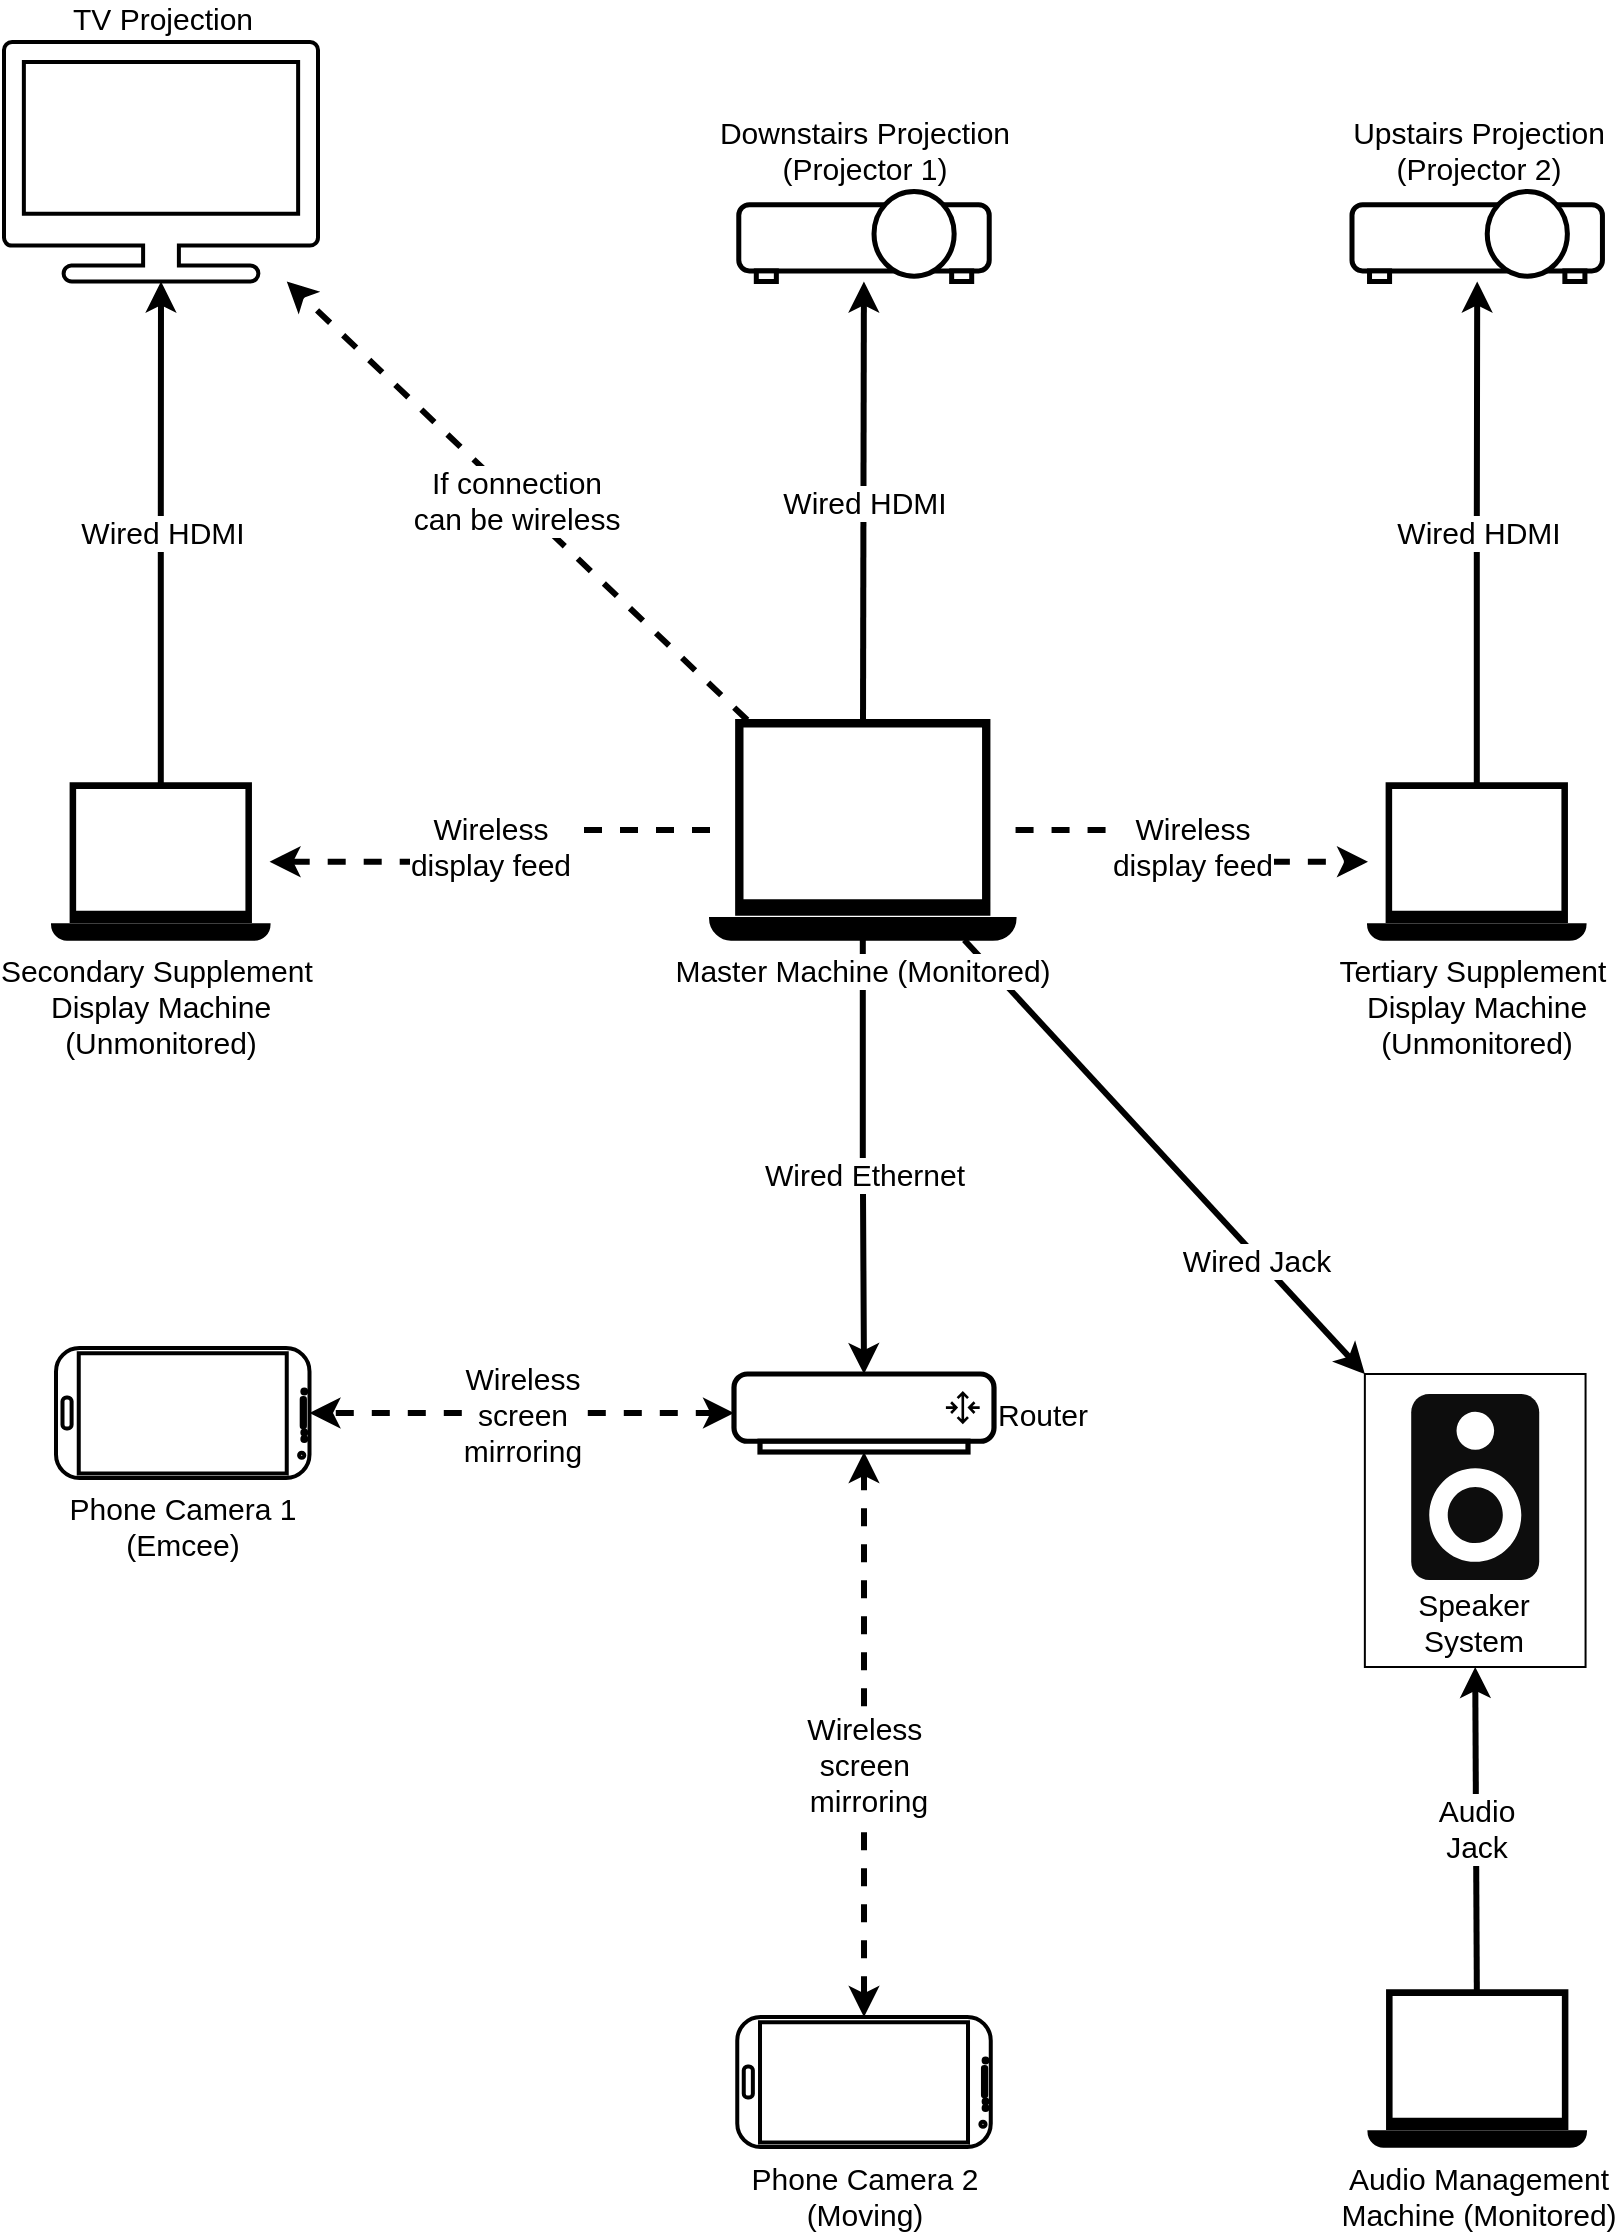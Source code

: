 <mxfile version="24.6.5" type="github" pages="5">
  <diagram id="C5RBs43oDa-KdzZeNtuy" name="Sambungan Audiovisual">
    <mxGraphModel dx="1050" dy="654" grid="0" gridSize="10" guides="1" tooltips="1" connect="1" arrows="1" fold="1" page="1" pageScale="1" pageWidth="827" pageHeight="1169" math="0" shadow="0">
      <root>
        <mxCell id="WIyWlLk6GJQsqaUBKTNV-0" />
        <mxCell id="WIyWlLk6GJQsqaUBKTNV-1" parent="WIyWlLk6GJQsqaUBKTNV-0" />
        <mxCell id="klkN4WSvRXcQ4CA0E7z0-4" value="&lt;font style=&quot;font-size: 15px;&quot;&gt;Wired HDMI&lt;br&gt;&lt;/font&gt;" style="rounded=0;orthogonalLoop=1;jettySize=auto;html=1;strokeWidth=3;" parent="WIyWlLk6GJQsqaUBKTNV-1" source="klkN4WSvRXcQ4CA0E7z0-0" target="klkN4WSvRXcQ4CA0E7z0-5" edge="1">
          <mxGeometry relative="1" as="geometry">
            <mxPoint x="441.39" y="190.75" as="targetPoint" />
          </mxGeometry>
        </mxCell>
        <mxCell id="klkN4WSvRXcQ4CA0E7z0-9" value="&lt;div&gt;&lt;font style=&quot;font-size: 15px;&quot;&gt;If connection&lt;/font&gt;&lt;/div&gt;&lt;div&gt;&lt;font style=&quot;font-size: 15px;&quot;&gt;can be wireless&lt;/font&gt;&lt;/div&gt;" style="rounded=0;orthogonalLoop=1;jettySize=auto;html=1;strokeWidth=3;dashed=1;" parent="WIyWlLk6GJQsqaUBKTNV-1" source="klkN4WSvRXcQ4CA0E7z0-0" target="klkN4WSvRXcQ4CA0E7z0-7" edge="1">
          <mxGeometry relative="1" as="geometry">
            <mxPoint x="212" y="157.75" as="targetPoint" />
          </mxGeometry>
        </mxCell>
        <mxCell id="klkN4WSvRXcQ4CA0E7z0-11" value="&lt;div style=&quot;font-size: 15px;&quot;&gt;&lt;font style=&quot;font-size: 15px;&quot;&gt;Wireless&lt;/font&gt;&lt;/div&gt;&lt;div style=&quot;font-size: 15px;&quot;&gt;&lt;font style=&quot;font-size: 15px;&quot;&gt;display feed&lt;/font&gt;&lt;/div&gt;" style="rounded=0;orthogonalLoop=1;jettySize=auto;html=1;strokeWidth=3;dashed=1;edgeStyle=orthogonalEdgeStyle;" parent="WIyWlLk6GJQsqaUBKTNV-1" source="klkN4WSvRXcQ4CA0E7z0-0" target="klkN4WSvRXcQ4CA0E7z0-10" edge="1">
          <mxGeometry relative="1" as="geometry" />
        </mxCell>
        <mxCell id="klkN4WSvRXcQ4CA0E7z0-14" value="&lt;div style=&quot;font-size: 15px;&quot;&gt;&lt;font style=&quot;font-size: 15px;&quot;&gt;Wireless&lt;/font&gt;&lt;/div&gt;&lt;div style=&quot;font-size: 15px;&quot;&gt;&lt;font style=&quot;font-size: 15px;&quot;&gt;display feed&lt;br&gt;&lt;/font&gt;&lt;/div&gt;" style="rounded=0;orthogonalLoop=1;jettySize=auto;html=1;edgeStyle=orthogonalEdgeStyle;strokeWidth=3;dashed=1;" parent="WIyWlLk6GJQsqaUBKTNV-1" source="klkN4WSvRXcQ4CA0E7z0-0" target="klkN4WSvRXcQ4CA0E7z0-13" edge="1">
          <mxGeometry relative="1" as="geometry" />
        </mxCell>
        <mxCell id="klkN4WSvRXcQ4CA0E7z0-19" value="&lt;font style=&quot;font-size: 15px;&quot;&gt;Wired Ethernet&lt;br&gt;&lt;/font&gt;" style="edgeStyle=orthogonalEdgeStyle;rounded=0;orthogonalLoop=1;jettySize=auto;html=1;strokeWidth=3;" parent="WIyWlLk6GJQsqaUBKTNV-1" source="klkN4WSvRXcQ4CA0E7z0-0" target="klkN4WSvRXcQ4CA0E7z0-18" edge="1">
          <mxGeometry x="0.082" relative="1" as="geometry">
            <mxPoint as="offset" />
          </mxGeometry>
        </mxCell>
        <mxCell id="klkN4WSvRXcQ4CA0E7z0-23" value="&lt;font style=&quot;font-size: 15px;&quot;&gt;Wired Jack&lt;br&gt;&lt;/font&gt;" style="rounded=0;orthogonalLoop=1;jettySize=auto;html=1;strokeWidth=3;elbow=vertical;entryX=0;entryY=0;entryDx=0;entryDy=0;" parent="WIyWlLk6GJQsqaUBKTNV-1" source="klkN4WSvRXcQ4CA0E7z0-0" target="klkN4WSvRXcQ4CA0E7z0-20" edge="1">
          <mxGeometry x="0.468" y="-1" relative="1" as="geometry">
            <mxPoint as="offset" />
          </mxGeometry>
        </mxCell>
        <mxCell id="klkN4WSvRXcQ4CA0E7z0-0" value="&lt;div&gt;&lt;font style=&quot;font-size: 15px;&quot;&gt;Master Machine (Monitored)&lt;br&gt;&lt;/font&gt;&lt;/div&gt;" style="sketch=0;pointerEvents=1;shadow=0;dashed=0;html=1;aspect=fixed;labelPosition=center;verticalLabelPosition=bottom;verticalAlign=top;align=center;outlineConnect=0;shape=mxgraph.vvd.laptop;fillStyle=solid;fillColor=#000000;labelBackgroundColor=default;" parent="WIyWlLk6GJQsqaUBKTNV-1" vertex="1">
          <mxGeometry x="365" y="378" width="152.78" height="110" as="geometry" />
        </mxCell>
        <mxCell id="klkN4WSvRXcQ4CA0E7z0-5" value="&lt;div&gt;Downstairs Projection&lt;/div&gt;&lt;div&gt;(Projector 1)&lt;/div&gt;" style="verticalAlign=bottom;verticalLabelPosition=top;labelPosition=center;align=center;html=1;outlineConnect=0;gradientDirection=north;strokeWidth=2;shape=mxgraph.networks.video_projector;fontSize=15;" parent="WIyWlLk6GJQsqaUBKTNV-1" vertex="1">
          <mxGeometry x="379.39" y="113.75" width="125.22" height="45" as="geometry" />
        </mxCell>
        <mxCell id="klkN4WSvRXcQ4CA0E7z0-7" value="&lt;font style=&quot;font-size: 15px;&quot;&gt;TV Projection&lt;br&gt;&lt;/font&gt;" style="sketch=0;pointerEvents=1;shadow=0;dashed=0;html=1;labelPosition=center;verticalLabelPosition=top;verticalAlign=bottom;outlineConnect=0;align=center;shape=mxgraph.office.devices.tv;strokeWidth=2;" parent="WIyWlLk6GJQsqaUBKTNV-1" vertex="1">
          <mxGeometry x="12" y="39" width="157" height="119.75" as="geometry" />
        </mxCell>
        <mxCell id="klkN4WSvRXcQ4CA0E7z0-12" value="&lt;font style=&quot;font-size: 15px;&quot;&gt;Wired HDMI&lt;br&gt;&lt;/font&gt;" style="edgeStyle=orthogonalEdgeStyle;rounded=0;orthogonalLoop=1;jettySize=auto;html=1;strokeWidth=3;" parent="WIyWlLk6GJQsqaUBKTNV-1" source="klkN4WSvRXcQ4CA0E7z0-10" target="klkN4WSvRXcQ4CA0E7z0-7" edge="1">
          <mxGeometry relative="1" as="geometry">
            <mxPoint x="90.39" y="186.95" as="targetPoint" />
          </mxGeometry>
        </mxCell>
        <mxCell id="klkN4WSvRXcQ4CA0E7z0-10" value="&lt;div style=&quot;font-size: 15px;&quot;&gt;&lt;font style=&quot;font-size: 15px;&quot;&gt;Secondary Supplement&amp;nbsp;&lt;/font&gt;&lt;/div&gt;&lt;div style=&quot;font-size: 15px;&quot;&gt;&lt;font style=&quot;font-size: 15px;&quot;&gt;Display Machine&lt;br&gt;(Unmonitored)&lt;br&gt;&lt;/font&gt;&lt;/div&gt;" style="sketch=0;pointerEvents=1;shadow=0;dashed=0;html=1;aspect=fixed;labelPosition=center;verticalLabelPosition=bottom;verticalAlign=top;align=center;outlineConnect=0;shape=mxgraph.vvd.laptop;fillStyle=solid;fillColor=#000000;" parent="WIyWlLk6GJQsqaUBKTNV-1" vertex="1">
          <mxGeometry x="36" y="409.68" width="108.78" height="78.32" as="geometry" />
        </mxCell>
        <mxCell id="klkN4WSvRXcQ4CA0E7z0-17" value="&lt;font style=&quot;font-size: 15px;&quot;&gt;Wired HDMI&lt;br&gt;&lt;/font&gt;" style="edgeStyle=orthogonalEdgeStyle;rounded=0;orthogonalLoop=1;jettySize=auto;html=1;strokeWidth=3;" parent="WIyWlLk6GJQsqaUBKTNV-1" source="klkN4WSvRXcQ4CA0E7z0-13" target="klkN4WSvRXcQ4CA0E7z0-16" edge="1">
          <mxGeometry relative="1" as="geometry" />
        </mxCell>
        <mxCell id="klkN4WSvRXcQ4CA0E7z0-13" value="&lt;div style=&quot;font-size: 15px;&quot;&gt;&lt;font style=&quot;font-size: 15px;&quot;&gt;Tertiary Supplement&amp;nbsp;&lt;/font&gt;&lt;/div&gt;&lt;div style=&quot;font-size: 15px;&quot;&gt;&lt;font style=&quot;font-size: 15px;&quot;&gt;Display Machine&lt;/font&gt;&lt;/div&gt;&lt;div style=&quot;font-size: 15px;&quot;&gt;&lt;font style=&quot;font-size: 15px;&quot;&gt;(Unmonitored)&lt;br&gt;&lt;/font&gt;&lt;/div&gt;" style="sketch=0;pointerEvents=1;shadow=0;dashed=0;html=1;aspect=fixed;labelPosition=center;verticalLabelPosition=bottom;verticalAlign=top;align=center;outlineConnect=0;shape=mxgraph.vvd.laptop;fillStyle=solid;fillColor=#000000;" parent="WIyWlLk6GJQsqaUBKTNV-1" vertex="1">
          <mxGeometry x="694" y="409.68" width="108.78" height="78.32" as="geometry" />
        </mxCell>
        <mxCell id="klkN4WSvRXcQ4CA0E7z0-16" value="&lt;div&gt;Upstairs Projection&lt;/div&gt;&lt;div&gt;(Projector 2)&lt;/div&gt;" style="verticalAlign=bottom;verticalLabelPosition=top;labelPosition=center;align=center;html=1;outlineConnect=0;gradientDirection=north;strokeWidth=2;shape=mxgraph.networks.video_projector;fontSize=15;" parent="WIyWlLk6GJQsqaUBKTNV-1" vertex="1">
          <mxGeometry x="686" y="113.75" width="125.22" height="45" as="geometry" />
        </mxCell>
        <mxCell id="klkN4WSvRXcQ4CA0E7z0-25" value="&lt;div style=&quot;font-size: 15px;&quot;&gt;&lt;font style=&quot;font-size: 15px;&quot;&gt;Wireless&lt;/font&gt;&lt;/div&gt;&lt;div style=&quot;font-size: 15px;&quot;&gt;&lt;font style=&quot;font-size: 15px;&quot;&gt;screen&lt;br&gt;&lt;/font&gt;&lt;/div&gt;&lt;div style=&quot;font-size: 15px;&quot;&gt;&lt;font style=&quot;font-size: 15px;&quot;&gt;mirroring&lt;/font&gt;&lt;/div&gt;" style="edgeStyle=orthogonalEdgeStyle;rounded=0;orthogonalLoop=1;jettySize=auto;html=1;strokeWidth=3;startArrow=classic;startFill=1;dashed=1;" parent="WIyWlLk6GJQsqaUBKTNV-1" source="klkN4WSvRXcQ4CA0E7z0-18" target="klkN4WSvRXcQ4CA0E7z0-24" edge="1">
          <mxGeometry relative="1" as="geometry" />
        </mxCell>
        <mxCell id="klkN4WSvRXcQ4CA0E7z0-27" value="&lt;div&gt;&lt;font style=&quot;font-size: 15px;&quot;&gt;Wireless&amp;nbsp;&lt;/font&gt;&lt;/div&gt;&lt;div&gt;&lt;font style=&quot;font-size: 15px;&quot;&gt;screen&amp;nbsp;&lt;/font&gt;&lt;/div&gt;&lt;div&gt;&lt;font style=&quot;font-size: 15px;&quot;&gt;mirroring&lt;/font&gt;&lt;/div&gt;" style="rounded=0;orthogonalLoop=1;jettySize=auto;html=1;strokeWidth=3;startArrow=classic;startFill=1;dashed=1;" parent="WIyWlLk6GJQsqaUBKTNV-1" source="klkN4WSvRXcQ4CA0E7z0-18" target="klkN4WSvRXcQ4CA0E7z0-26" edge="1">
          <mxGeometry x="0.106" y="3" relative="1" as="geometry">
            <mxPoint x="-1" as="offset" />
          </mxGeometry>
        </mxCell>
        <mxCell id="klkN4WSvRXcQ4CA0E7z0-18" value="Router" style="verticalAlign=middle;verticalLabelPosition=middle;labelPosition=right;align=left;html=1;outlineConnect=0;gradientDirection=north;strokeWidth=2;shape=mxgraph.networks.router;fontSize=15;" parent="WIyWlLk6GJQsqaUBKTNV-1" vertex="1">
          <mxGeometry x="377" y="705" width="130" height="39" as="geometry" />
        </mxCell>
        <mxCell id="klkN4WSvRXcQ4CA0E7z0-20" value="&lt;font style=&quot;font-size: 15px;&quot;&gt;Speaker System&lt;br&gt;&lt;/font&gt;" style="shadow=0;strokeWidth=1;rounded=0;absoluteArcSize=1;arcSize=2;labelPosition=center;verticalLabelPosition=middle;align=center;verticalAlign=bottom;spacingLeft=0;fontSize=12;whiteSpace=wrap;spacingBottom=2;html=1;" parent="WIyWlLk6GJQsqaUBKTNV-1" vertex="1">
          <mxGeometry x="692.43" y="705" width="110.35" height="146.5" as="geometry" />
        </mxCell>
        <mxCell id="klkN4WSvRXcQ4CA0E7z0-21" value="" style="sketch=0;dashed=0;connectable=0;html=1;fillColor=#0D0D0D;strokeColor=none;shape=mxgraph.gcp2.speaker;part=1;" parent="klkN4WSvRXcQ4CA0E7z0-20" vertex="1">
          <mxGeometry x="0.5" width="64" height="93" relative="1" as="geometry">
            <mxPoint x="-32" y="10" as="offset" />
          </mxGeometry>
        </mxCell>
        <mxCell id="klkN4WSvRXcQ4CA0E7z0-24" value="&lt;div&gt;&lt;font style=&quot;font-size: 15px;&quot;&gt;Phone Camera 1&lt;/font&gt;&lt;/div&gt;&lt;div&gt;&lt;font style=&quot;font-size: 15px;&quot;&gt;(Emcee)&lt;/font&gt;&lt;/div&gt;" style="verticalLabelPosition=bottom;verticalAlign=top;html=1;shadow=0;dashed=0;strokeWidth=2;shape=mxgraph.android.phone2;direction=south;" parent="WIyWlLk6GJQsqaUBKTNV-1" vertex="1">
          <mxGeometry x="38" y="692" width="126.75" height="65" as="geometry" />
        </mxCell>
        <mxCell id="klkN4WSvRXcQ4CA0E7z0-26" value="&lt;div&gt;&lt;font style=&quot;font-size: 15px;&quot;&gt;Phone Camera 2&lt;/font&gt;&lt;/div&gt;&lt;div&gt;&lt;font style=&quot;font-size: 15px;&quot;&gt;(Moving)&lt;/font&gt;&lt;/div&gt;" style="verticalLabelPosition=bottom;verticalAlign=top;html=1;shadow=0;dashed=0;strokeWidth=2;shape=mxgraph.android.phone2;direction=south;" parent="WIyWlLk6GJQsqaUBKTNV-1" vertex="1">
          <mxGeometry x="378.63" y="1026.5" width="126.75" height="65" as="geometry" />
        </mxCell>
        <mxCell id="klkN4WSvRXcQ4CA0E7z0-30" value="&lt;div style=&quot;font-size: 15px;&quot;&gt;&lt;font style=&quot;font-size: 15px;&quot;&gt;Audio&lt;/font&gt;&lt;/div&gt;&lt;div style=&quot;font-size: 15px;&quot;&gt;&lt;font style=&quot;font-size: 15px;&quot;&gt;Jack&lt;/font&gt;&lt;/div&gt;" style="rounded=0;orthogonalLoop=1;jettySize=auto;html=1;entryX=0.5;entryY=1;entryDx=0;entryDy=0;strokeWidth=3;" parent="WIyWlLk6GJQsqaUBKTNV-1" source="klkN4WSvRXcQ4CA0E7z0-28" target="klkN4WSvRXcQ4CA0E7z0-20" edge="1">
          <mxGeometry relative="1" as="geometry" />
        </mxCell>
        <mxCell id="klkN4WSvRXcQ4CA0E7z0-28" value="&lt;div style=&quot;font-size: 15px;&quot;&gt;&lt;font style=&quot;font-size: 15px;&quot;&gt;Audio Management&lt;/font&gt;&lt;/div&gt;&lt;div style=&quot;font-size: 15px;&quot;&gt;&lt;font style=&quot;font-size: 15px;&quot;&gt;Machine (Monitored)&lt;br&gt;&lt;/font&gt;&lt;/div&gt;" style="sketch=0;pointerEvents=1;shadow=0;dashed=0;html=1;aspect=fixed;labelPosition=center;verticalLabelPosition=bottom;verticalAlign=top;align=center;outlineConnect=0;shape=mxgraph.vvd.laptop;fillStyle=solid;fillColor=#000000;" parent="WIyWlLk6GJQsqaUBKTNV-1" vertex="1">
          <mxGeometry x="694.22" y="1013.18" width="108.78" height="78.32" as="geometry" />
        </mxCell>
      </root>
    </mxGraphModel>
  </diagram>
  <diagram name="Audiovisual_v2" id="mv2y3fgu7UrPf1QVvXxW">
    <mxGraphModel grid="0" page="1" gridSize="10" guides="1" tooltips="1" connect="1" arrows="1" fold="1" pageScale="1" pageWidth="827" pageHeight="1169" math="0" shadow="0">
      <root>
        <mxCell id="KxVt5tkeIanzMLPi6als-0" />
        <mxCell id="KxVt5tkeIanzMLPi6als-1" parent="KxVt5tkeIanzMLPi6als-0" />
        <mxCell id="KxVt5tkeIanzMLPi6als-2" value="&lt;font style=&quot;font-size: 15px;&quot;&gt;Wired HDMI&lt;br&gt;&lt;/font&gt;" style="rounded=0;orthogonalLoop=1;jettySize=auto;html=1;strokeWidth=3;edgeStyle=orthogonalEdgeStyle;" parent="KxVt5tkeIanzMLPi6als-1" source="KxVt5tkeIanzMLPi6als-8" target="KxVt5tkeIanzMLPi6als-9" edge="1">
          <mxGeometry x="0.474" y="-2" relative="1" as="geometry">
            <mxPoint x="441.39" y="190.75" as="targetPoint" />
            <Array as="points">
              <mxPoint x="475" y="227" />
              <mxPoint x="540" y="227" />
            </Array>
            <mxPoint as="offset" />
          </mxGeometry>
        </mxCell>
        <mxCell id="KxVt5tkeIanzMLPi6als-9" value="DSG Projection (For Rehearsal)" style="verticalAlign=bottom;verticalLabelPosition=top;labelPosition=center;align=center;html=1;outlineConnect=0;gradientDirection=north;strokeWidth=2;shape=mxgraph.networks.video_projector;fontSize=15;dashed=1;" parent="KxVt5tkeIanzMLPi6als-1" vertex="1">
          <mxGeometry x="463" y="113.75" width="125.22" height="45" as="geometry" />
        </mxCell>
        <mxCell id="rEaIer29tmOWpKasqCSU-3" value="&lt;div style=&quot;font-size: 15px;&quot;&gt;&lt;font style=&quot;font-size: 15px;&quot;&gt;Video&lt;/font&gt;&lt;/div&gt;&lt;div style=&quot;font-size: 15px;&quot;&gt;&lt;font style=&quot;font-size: 15px;&quot;&gt;and Audio feed&lt;/font&gt;&lt;/div&gt;&lt;div style=&quot;font-size: 15px;&quot;&gt;&lt;font style=&quot;font-size: 15px;&quot;&gt;(Powered by&amp;nbsp;&lt;/font&gt;&lt;/div&gt;&lt;div style=&quot;font-size: 15px;&quot;&gt;&lt;font style=&quot;font-size: 15px;&quot;&gt;PARSEC) [1]&lt;br&gt;&lt;/font&gt;&lt;/div&gt;" style="rounded=0;orthogonalLoop=1;jettySize=auto;html=1;strokeWidth=3;dashed=1;" edge="1" parent="KxVt5tkeIanzMLPi6als-1" source="KxVt5tkeIanzMLPi6als-10" target="KxVt5tkeIanzMLPi6als-8">
          <mxGeometry x="0.012" y="-1" relative="1" as="geometry">
            <mxPoint as="offset" />
          </mxGeometry>
        </mxCell>
        <mxCell id="KxVt5tkeIanzMLPi6als-13" value="&lt;font style=&quot;font-size: 15px;&quot;&gt;Wired HDMI&lt;br&gt;&lt;/font&gt;" style="edgeStyle=orthogonalEdgeStyle;rounded=0;orthogonalLoop=1;jettySize=auto;html=1;strokeWidth=3;" parent="KxVt5tkeIanzMLPi6als-1" source="KxVt5tkeIanzMLPi6als-14" target="KxVt5tkeIanzMLPi6als-15" edge="1">
          <mxGeometry relative="1" as="geometry" />
        </mxCell>
        <mxCell id="KxVt5tkeIanzMLPi6als-14" value="&lt;div style=&quot;font-size: 15px;&quot;&gt;&lt;font style=&quot;font-size: 15px;&quot;&gt;Display Machine&lt;/font&gt;&lt;/div&gt;&lt;div style=&quot;font-size: 15px;&quot;&gt;&lt;font style=&quot;font-size: 15px;&quot;&gt;(IZZAT-PC)&lt;br&gt;&lt;/font&gt;&lt;/div&gt;" style="sketch=0;pointerEvents=1;shadow=0;dashed=0;html=1;aspect=fixed;labelPosition=center;verticalLabelPosition=bottom;verticalAlign=top;align=center;outlineConnect=0;shape=mxgraph.vvd.laptop;fillStyle=solid;fillColor=#000000;" parent="KxVt5tkeIanzMLPi6als-1" vertex="1">
          <mxGeometry x="694.22" y="349.0" width="108.78" height="78.32" as="geometry" />
        </mxCell>
        <mxCell id="KxVt5tkeIanzMLPi6als-15" value="&lt;div&gt;Downstairs Projection&lt;/div&gt;&lt;div&gt;(Projector 2)&lt;/div&gt;" style="verticalAlign=bottom;verticalLabelPosition=top;labelPosition=center;align=center;html=1;outlineConnect=0;gradientDirection=north;strokeWidth=2;shape=mxgraph.networks.video_projector;fontSize=15;" parent="KxVt5tkeIanzMLPi6als-1" vertex="1">
          <mxGeometry x="686" y="113.75" width="125.22" height="45" as="geometry" />
        </mxCell>
        <mxCell id="KxVt5tkeIanzMLPi6als-19" value="&lt;font style=&quot;font-size: 15px;&quot;&gt;Speaker System&lt;br&gt;&lt;/font&gt;" style="shadow=0;strokeWidth=1;rounded=0;absoluteArcSize=1;arcSize=2;labelPosition=center;verticalLabelPosition=middle;align=center;verticalAlign=bottom;spacingLeft=0;fontSize=12;whiteSpace=wrap;spacingBottom=2;html=1;" parent="KxVt5tkeIanzMLPi6als-1" vertex="1">
          <mxGeometry x="273.65" y="12.25" width="110.35" height="146.5" as="geometry" />
        </mxCell>
        <mxCell id="KxVt5tkeIanzMLPi6als-20" value="" style="sketch=0;dashed=0;connectable=0;html=1;fillColor=#0D0D0D;strokeColor=none;shape=mxgraph.gcp2.speaker;part=1;" parent="KxVt5tkeIanzMLPi6als-19" vertex="1">
          <mxGeometry x="0.5" width="64" height="93" relative="1" as="geometry">
            <mxPoint x="-32" y="10" as="offset" />
          </mxGeometry>
        </mxCell>
        <mxCell id="rEaIer29tmOWpKasqCSU-13" value="&lt;font style=&quot;font-size: 15px;&quot;&gt;Video feed&lt;/font&gt;&lt;div style=&quot;font-size: 15px;&quot;&gt;&lt;font style=&quot;font-size: 15px;&quot;&gt;(Powered by&amp;nbsp;&lt;/font&gt;&lt;/div&gt;&lt;div style=&quot;font-size: 15px;&quot;&gt;&lt;font style=&quot;font-size: 15px;&quot;&gt;PARSEC)&lt;br&gt;&lt;/font&gt;&lt;/div&gt;" style="rounded=0;orthogonalLoop=1;jettySize=auto;html=1;dashed=1;strokeWidth=3;" edge="1" parent="KxVt5tkeIanzMLPi6als-1" source="KxVt5tkeIanzMLPi6als-10" target="KxVt5tkeIanzMLPi6als-14">
          <mxGeometry relative="1" as="geometry" />
        </mxCell>
        <mxCell id="rEaIer29tmOWpKasqCSU-17" value="&lt;font style=&quot;font-size: 15px;&quot;&gt;Video feed&lt;/font&gt;&lt;div style=&quot;font-size: 15px;&quot;&gt;&lt;font style=&quot;font-size: 15px;&quot;&gt;(Powered by&amp;nbsp;&lt;/font&gt;&lt;/div&gt;&lt;div style=&quot;font-size: 15px;&quot;&gt;&lt;font style=&quot;font-size: 15px;&quot;&gt;PARSEC)&lt;br&gt;&lt;/font&gt;&lt;/div&gt;" style="rounded=0;orthogonalLoop=1;jettySize=auto;html=1;dashed=1;strokeWidth=3;" edge="1" parent="KxVt5tkeIanzMLPi6als-1" source="KxVt5tkeIanzMLPi6als-10" target="rEaIer29tmOWpKasqCSU-16">
          <mxGeometry relative="1" as="geometry" />
        </mxCell>
        <mxCell id="KxVt5tkeIanzMLPi6als-10" value="&lt;font style=&quot;font-size: 15px;&quot;&gt;TV Projection&lt;br&gt;&lt;/font&gt;" style="sketch=0;pointerEvents=1;shadow=0;dashed=0;html=1;labelPosition=center;verticalLabelPosition=top;verticalAlign=bottom;outlineConnect=0;align=center;shape=mxgraph.office.devices.tv;strokeWidth=2;labelBackgroundColor=default;" parent="KxVt5tkeIanzMLPi6als-1" vertex="1">
          <mxGeometry x="360" y="576.32" width="157" height="119.75" as="geometry" />
        </mxCell>
        <mxCell id="KxVt5tkeIanzMLPi6als-11" value="&lt;div&gt;&lt;font style=&quot;font-size: 15px;&quot;&gt;Wired HDMI&lt;br&gt;&lt;/font&gt;&lt;/div&gt;&lt;div&gt;&lt;font style=&quot;font-size: 15px;&quot;&gt;&quot;Extend&quot;&lt;/font&gt;&lt;/div&gt;&lt;div&gt;&lt;font style=&quot;font-size: 15px;&quot;&gt;Projection&lt;/font&gt;&lt;/div&gt;" style="edgeStyle=orthogonalEdgeStyle;rounded=0;orthogonalLoop=1;jettySize=auto;html=1;strokeWidth=3;" parent="KxVt5tkeIanzMLPi6als-1" source="KxVt5tkeIanzMLPi6als-12" target="KxVt5tkeIanzMLPi6als-10" edge="1">
          <mxGeometry x="-0.073" relative="1" as="geometry">
            <mxPoint x="438.39" y="578.27" as="targetPoint" />
            <mxPoint as="offset" />
          </mxGeometry>
        </mxCell>
        <mxCell id="rEaIer29tmOWpKasqCSU-9" value="" style="verticalLabelPosition=bottom;verticalAlign=top;html=1;shape=mxgraph.basic.arc;startAngle=0.753;endAngle=0.006;strokeWidth=10;" vertex="1" parent="KxVt5tkeIanzMLPi6als-1">
          <mxGeometry x="429" y="816.32" width="100" height="100" as="geometry" />
        </mxCell>
        <mxCell id="rEaIer29tmOWpKasqCSU-10" value="" style="verticalLabelPosition=bottom;verticalAlign=top;html=1;shape=mxgraph.basic.arc;startAngle=0.998;endAngle=0.247;strokeWidth=10;" vertex="1" parent="KxVt5tkeIanzMLPi6als-1">
          <mxGeometry x="321" y="613.32" width="100" height="100" as="geometry" />
        </mxCell>
        <mxCell id="rEaIer29tmOWpKasqCSU-12" value="&lt;font style=&quot;font-size: 15px;&quot;&gt;Wired Audio&lt;br&gt;&lt;/font&gt;" style="rounded=0;orthogonalLoop=1;jettySize=auto;html=1;strokeWidth=3;edgeStyle=orthogonalEdgeStyle;" edge="1" parent="KxVt5tkeIanzMLPi6als-1" source="KxVt5tkeIanzMLPi6als-8" target="KxVt5tkeIanzMLPi6als-19">
          <mxGeometry x="0.5" relative="1" as="geometry">
            <Array as="points">
              <mxPoint x="412" y="228" />
              <mxPoint x="329" y="228" />
            </Array>
            <mxPoint as="offset" />
          </mxGeometry>
        </mxCell>
        <mxCell id="KxVt5tkeIanzMLPi6als-8" value="&lt;div style=&quot;font-size: 15px;&quot;&gt;&lt;font style=&quot;font-size: 15px;&quot;&gt;Master Audio Machine&lt;br&gt;&lt;/font&gt;&lt;/div&gt;&lt;div style=&quot;font-size: 15px;&quot;&gt;&lt;font style=&quot;font-size: 15px;&quot;&gt;(ROI-PC)&lt;br&gt;&lt;/font&gt;&lt;/div&gt;" style="sketch=0;pointerEvents=1;shadow=0;dashed=0;html=1;aspect=fixed;labelPosition=center;verticalLabelPosition=top;verticalAlign=bottom;align=center;outlineConnect=0;shape=mxgraph.vvd.laptop;fillStyle=solid;fillColor=#000000;labelBackgroundColor=default;" parent="KxVt5tkeIanzMLPi6als-1" vertex="1">
          <mxGeometry x="390" y="349.32" width="108.33" height="78" as="geometry" />
        </mxCell>
        <mxCell id="rEaIer29tmOWpKasqCSU-19" value="&lt;font style=&quot;font-size: 15px;&quot;&gt;Wired HDMI&lt;br&gt;&lt;/font&gt;" style="edgeStyle=orthogonalEdgeStyle;rounded=0;orthogonalLoop=1;jettySize=auto;html=1;strokeWidth=3;" edge="1" parent="KxVt5tkeIanzMLPi6als-1" source="rEaIer29tmOWpKasqCSU-16" target="rEaIer29tmOWpKasqCSU-18">
          <mxGeometry relative="1" as="geometry" />
        </mxCell>
        <mxCell id="rEaIer29tmOWpKasqCSU-16" value="&lt;div style=&quot;font-size: 15px;&quot;&gt;&lt;font style=&quot;font-size: 15px;&quot;&gt;Display Machine&lt;/font&gt;&lt;/div&gt;&lt;div style=&quot;font-size: 15px;&quot;&gt;&lt;font style=&quot;font-size: 15px;&quot;&gt;(HZK2-PC)&lt;br&gt;&lt;/font&gt;&lt;/div&gt;" style="sketch=0;pointerEvents=1;shadow=0;dashed=0;html=1;aspect=fixed;labelPosition=center;verticalLabelPosition=bottom;verticalAlign=top;align=center;outlineConnect=0;shape=mxgraph.vvd.laptop;fillStyle=solid;fillColor=#000000;" vertex="1" parent="KxVt5tkeIanzMLPi6als-1">
          <mxGeometry x="69" y="349.0" width="108.78" height="78.32" as="geometry" />
        </mxCell>
        <mxCell id="rEaIer29tmOWpKasqCSU-18" value="&lt;div&gt;Upstairs Projection&lt;/div&gt;&lt;div&gt;(Projector 2)&lt;/div&gt;" style="verticalAlign=bottom;verticalLabelPosition=top;labelPosition=center;align=center;html=1;outlineConnect=0;gradientDirection=north;strokeWidth=2;shape=mxgraph.networks.video_projector;fontSize=15;" vertex="1" parent="KxVt5tkeIanzMLPi6als-1">
          <mxGeometry x="60.78" y="113.75" width="125.22" height="45" as="geometry" />
        </mxCell>
        <mxCell id="o9WRL-nxMg3azSyezB5t-1" value="&lt;font style=&quot;font-size: 15px;&quot;&gt;Wired Ethernet&lt;br&gt;&lt;/font&gt;" style="edgeStyle=orthogonalEdgeStyle;rounded=0;orthogonalLoop=1;jettySize=auto;html=1;strokeWidth=3;" edge="1" parent="KxVt5tkeIanzMLPi6als-1" source="o9WRL-nxMg3azSyezB5t-0" target="KxVt5tkeIanzMLPi6als-12">
          <mxGeometry x="-0.34" relative="1" as="geometry">
            <mxPoint as="offset" />
          </mxGeometry>
        </mxCell>
        <mxCell id="IUNpT-yHg_sd3-zGScFr-3" value="&lt;div style=&quot;font-size: 15px;&quot;&gt;Screencap&lt;/div&gt;&lt;div style=&quot;font-size: 15px;&quot;&gt;via scrcpy&lt;br style=&quot;font-size: 15px;&quot;&gt;&lt;/div&gt;" style="edgeStyle=orthogonalEdgeStyle;rounded=0;orthogonalLoop=1;jettySize=auto;html=1;strokeWidth=3;startArrow=classic;startFill=1;fontSize=15;dashed=1;" edge="1" parent="KxVt5tkeIanzMLPi6als-1" source="o9WRL-nxMg3azSyezB5t-0" target="IUNpT-yHg_sd3-zGScFr-1">
          <mxGeometry relative="1" as="geometry" />
        </mxCell>
        <mxCell id="KxVt5tkeIanzMLPi6als-12" value="&lt;div style=&quot;font-size: 15px;&quot;&gt;&lt;font style=&quot;font-size: 15px;&quot;&gt;Livestream and&amp;nbsp;&lt;/font&gt;&lt;/div&gt;&lt;div style=&quot;font-size: 15px;&quot;&gt;&lt;font style=&quot;font-size: 15px;&quot;&gt;Video Feed Machine&lt;/font&gt;&lt;/div&gt;&lt;div style=&quot;font-size: 15px;&quot;&gt;&lt;font style=&quot;font-size: 15px;&quot;&gt;(HZK-PC)&lt;br&gt;&lt;/font&gt;&lt;/div&gt;" style="sketch=0;pointerEvents=1;shadow=0;dashed=0;html=1;aspect=fixed;labelPosition=center;verticalLabelPosition=bottom;verticalAlign=top;align=center;outlineConnect=0;shape=mxgraph.vvd.laptop;fillStyle=solid;fillColor=#000000;labelBackgroundColor=default;" parent="KxVt5tkeIanzMLPi6als-1" vertex="1">
          <mxGeometry x="384" y="801" width="108.78" height="78.32" as="geometry" />
        </mxCell>
        <mxCell id="o9WRL-nxMg3azSyezB5t-4" value="" style="sketch=0;pointerEvents=1;shadow=0;dashed=0;html=1;strokeColor=none;fillColor=#000000;aspect=fixed;labelPosition=center;verticalLabelPosition=bottom;verticalAlign=top;align=center;outlineConnect=0;shape=mxgraph.vvd.wi_fi;fillStyle=solid;rotation=-90;" vertex="1" parent="KxVt5tkeIanzMLPi6als-1">
          <mxGeometry x="318" y="995" width="50" height="50" as="geometry" />
        </mxCell>
        <mxCell id="IUNpT-yHg_sd3-zGScFr-2" value="&lt;font style=&quot;font-size: 15px;&quot;&gt;Screencap&lt;/font&gt;&lt;div style=&quot;font-size: 15px;&quot;&gt;&lt;font style=&quot;font-size: 15px;&quot;&gt;via scrcpy&lt;br style=&quot;font-size: 15px;&quot;&gt;&lt;/font&gt;&lt;/div&gt;" style="edgeStyle=orthogonalEdgeStyle;rounded=0;orthogonalLoop=1;jettySize=auto;html=1;fontSize=15;strokeWidth=3;startArrow=classic;startFill=1;dashed=1;" edge="1" parent="KxVt5tkeIanzMLPi6als-1" source="IUNpT-yHg_sd3-zGScFr-0" target="o9WRL-nxMg3azSyezB5t-0">
          <mxGeometry relative="1" as="geometry" />
        </mxCell>
        <mxCell id="IUNpT-yHg_sd3-zGScFr-0" value="&lt;div&gt;&lt;font style=&quot;font-size: 15px;&quot;&gt;Phone Camera 1&lt;/font&gt;&lt;/div&gt;&lt;div&gt;&lt;font style=&quot;font-size: 15px;&quot;&gt;(Emcee)&lt;/font&gt;&lt;/div&gt;" style="verticalLabelPosition=bottom;verticalAlign=top;html=1;shadow=0;dashed=0;strokeWidth=2;shape=mxgraph.android.phone2;direction=south;" vertex="1" parent="KxVt5tkeIanzMLPi6als-1">
          <mxGeometry x="43" y="1023" width="126.75" height="65" as="geometry" />
        </mxCell>
        <mxCell id="IUNpT-yHg_sd3-zGScFr-1" value="&lt;div&gt;&lt;font style=&quot;font-size: 15px;&quot;&gt;Phone Camera 2&lt;/font&gt;&lt;/div&gt;&lt;div&gt;&lt;font style=&quot;font-size: 15px;&quot;&gt;(Moving)&lt;/font&gt;&lt;/div&gt;" style="verticalLabelPosition=bottom;verticalAlign=top;html=1;shadow=0;dashed=0;strokeWidth=2;shape=mxgraph.android.phone2;direction=south;" vertex="1" parent="KxVt5tkeIanzMLPi6als-1">
          <mxGeometry x="670" y="1023" width="126.75" height="65" as="geometry" />
        </mxCell>
        <mxCell id="o9WRL-nxMg3azSyezB5t-0" value="Router" style="verticalAlign=top;verticalLabelPosition=bottom;labelPosition=center;align=center;html=1;outlineConnect=0;gradientDirection=north;strokeWidth=2;shape=mxgraph.networks.router;fontSize=15;labelBackgroundColor=default;" vertex="1" parent="KxVt5tkeIanzMLPi6als-1">
          <mxGeometry x="373.39" y="1049" width="130" height="39" as="geometry" />
        </mxCell>
      </root>
    </mxGraphModel>
  </diagram>
  <diagram id="UnoPm-aGsUIyJ5hG34ar" name="Kedudukan Projector dan kamera">
    <mxGraphModel grid="1" page="1" gridSize="10" guides="1" tooltips="1" connect="1" arrows="1" fold="1" pageScale="1" pageWidth="827" pageHeight="1169" math="0" shadow="0">
      <root>
        <mxCell id="0" />
        <mxCell id="1" parent="0" />
        <mxCell id="aJ_UcYTnGo-Rfv3P_P3W-1" value="" style="rounded=0;whiteSpace=wrap;html=1;" vertex="1" parent="1">
          <mxGeometry x="40" y="80" width="740" height="440" as="geometry" />
        </mxCell>
        <mxCell id="aJ_UcYTnGo-Rfv3P_P3W-2" value="Ground Floor" style="text;html=1;align=left;verticalAlign=middle;whiteSpace=wrap;rounded=0;fontSize=20;fontStyle=1" vertex="1" parent="1">
          <mxGeometry x="40" y="40" width="740" height="40" as="geometry" />
        </mxCell>
        <mxCell id="aJ_UcYTnGo-Rfv3P_P3W-3" value="" style="rounded=0;whiteSpace=wrap;html=1;" vertex="1" parent="1">
          <mxGeometry x="40" y="600" width="740" height="440" as="geometry" />
        </mxCell>
        <mxCell id="aJ_UcYTnGo-Rfv3P_P3W-4" value="First Floor" style="text;html=1;align=left;verticalAlign=middle;whiteSpace=wrap;rounded=0;fontSize=20;fontStyle=1" vertex="1" parent="1">
          <mxGeometry x="40" y="560" width="740" height="40" as="geometry" />
        </mxCell>
        <mxCell id="aJ_UcYTnGo-Rfv3P_P3W-5" value="" style="rounded=0;whiteSpace=wrap;html=1;fillStyle=hatch;fillColor=#030303;" vertex="1" parent="1">
          <mxGeometry x="40" y="600" width="440" height="440" as="geometry" />
        </mxCell>
        <mxCell id="aJ_UcYTnGo-Rfv3P_P3W-6" value="Projector Lower" style="rounded=1;whiteSpace=wrap;html=1;" vertex="1" parent="1">
          <mxGeometry x="580" y="150" width="70" height="50" as="geometry" />
        </mxCell>
        <mxCell id="aJ_UcYTnGo-Rfv3P_P3W-7" value="" style="triangle;whiteSpace=wrap;html=1;rotation=90;" vertex="1" parent="1">
          <mxGeometry x="565" y="-35" width="70" height="300" as="geometry" />
        </mxCell>
        <mxCell id="aJ_UcYTnGo-Rfv3P_P3W-8" value="TV" style="rounded=0;whiteSpace=wrap;html=1;" vertex="1" parent="1">
          <mxGeometry x="340" y="510" width="110" height="10" as="geometry" />
        </mxCell>
        <mxCell id="aJ_UcYTnGo-Rfv3P_P3W-9" value="Projector Upper" style="rounded=1;whiteSpace=wrap;html=1;" vertex="1" parent="1">
          <mxGeometry x="610" y="670" width="70" height="50" as="geometry" />
        </mxCell>
        <mxCell id="aJ_UcYTnGo-Rfv3P_P3W-10" value="" style="triangle;whiteSpace=wrap;html=1;rotation=90;" vertex="1" parent="1">
          <mxGeometry x="595" y="485" width="70" height="300" as="geometry" />
        </mxCell>
        <mxCell id="aJ_UcYTnGo-Rfv3P_P3W-11" value="" style="verticalLabelPosition=bottom;html=1;verticalAlign=top;align=center;shape=mxgraph.floorplan.stairs;" vertex="1" parent="1">
          <mxGeometry x="350" y="810" width="174" height="50" as="geometry" />
        </mxCell>
        <mxCell id="aJ_UcYTnGo-Rfv3P_P3W-12" value="" style="rounded=0;whiteSpace=wrap;html=1;fillStyle=hatch;fillColor=#030303;" vertex="1" parent="1">
          <mxGeometry x="480" y="290" width="300" height="230" as="geometry" />
        </mxCell>
        <mxCell id="aJ_UcYTnGo-Rfv3P_P3W-14" value="" style="verticalLabelPosition=bottom;html=1;verticalAlign=top;align=center;shape=mxgraph.floorplan.stairs;" vertex="1" parent="1">
          <mxGeometry x="350" y="290" width="174" height="50" as="geometry" />
        </mxCell>
        <mxCell id="aJ_UcYTnGo-Rfv3P_P3W-17" value="STAGE" style="rounded=1;whiteSpace=wrap;html=1;arcSize=4;" vertex="1" parent="1">
          <mxGeometry x="112.5" y="80" width="185" height="100" as="geometry" />
        </mxCell>
        <mxCell id="aJ_UcYTnGo-Rfv3P_P3W-13" value="" style="verticalLabelPosition=bottom;html=1;verticalAlign=top;align=center;shape=mxgraph.floorplan.doorDouble;aspect=fixed;rotation=-180;" vertex="1" parent="1">
          <mxGeometry x="140" y="450.94" width="130" height="69.06" as="geometry" />
        </mxCell>
        <mxCell id="aJ_UcYTnGo-Rfv3P_P3W-18" value="MEJA TEKNIKAL" style="rounded=1;whiteSpace=wrap;html=1;arcSize=4;" vertex="1" parent="1">
          <mxGeometry x="321" y="150" width="79" height="30" as="geometry" />
        </mxCell>
      </root>
    </mxGraphModel>
  </diagram>
  <diagram id="wFhuDuvqOZXQlfrpStXE" name="Carta alir media sosial">
    <mxGraphModel grid="1" page="1" gridSize="10" guides="1" tooltips="1" connect="1" arrows="1" fold="1" pageScale="1" pageWidth="827" pageHeight="1169" math="0" shadow="0">
      <root>
        <mxCell id="0" />
        <mxCell id="1" parent="0" />
        <mxCell id="TVSvLJnDIsPNwMM2JFxY-3" style="edgeStyle=orthogonalEdgeStyle;rounded=0;orthogonalLoop=1;jettySize=auto;html=1;exitX=0.5;exitY=1;exitDx=0;exitDy=0;entryX=0.5;entryY=0;entryDx=0;entryDy=0;strokeWidth=3;" edge="1" parent="1" source="TVSvLJnDIsPNwMM2JFxY-1" target="TVSvLJnDIsPNwMM2JFxY-2">
          <mxGeometry relative="1" as="geometry" />
        </mxCell>
        <mxCell id="TVSvLJnDIsPNwMM2JFxY-1" value="&lt;font style=&quot;font-size: 15px;&quot;&gt;MULA&lt;/font&gt;" style="rounded=1;whiteSpace=wrap;html=1;arcSize=50;" vertex="1" parent="1">
          <mxGeometry x="354" y="40" width="120" height="40" as="geometry" />
        </mxCell>
        <mxCell id="TVSvLJnDIsPNwMM2JFxY-5" style="edgeStyle=orthogonalEdgeStyle;rounded=0;orthogonalLoop=1;jettySize=auto;html=1;exitX=0.5;exitY=1;exitDx=0;exitDy=0;entryX=0.5;entryY=0;entryDx=0;entryDy=0;strokeWidth=3;" edge="1" parent="1" source="TVSvLJnDIsPNwMM2JFxY-2" target="TVSvLJnDIsPNwMM2JFxY-4">
          <mxGeometry relative="1" as="geometry" />
        </mxCell>
        <mxCell id="TVSvLJnDIsPNwMM2JFxY-2" value="Audiens mula masuk" style="rounded=0;whiteSpace=wrap;html=1;fontSize=15;" vertex="1" parent="1">
          <mxGeometry x="328" y="120" width="172" height="40" as="geometry" />
        </mxCell>
        <mxCell id="TVSvLJnDIsPNwMM2JFxY-7" style="edgeStyle=orthogonalEdgeStyle;rounded=0;orthogonalLoop=1;jettySize=auto;html=1;exitX=0.5;exitY=1;exitDx=0;exitDy=0;entryX=0.5;entryY=0;entryDx=0;entryDy=0;strokeWidth=3;" edge="1" parent="1" source="TVSvLJnDIsPNwMM2JFxY-4" target="TVSvLJnDIsPNwMM2JFxY-6">
          <mxGeometry relative="1" as="geometry" />
        </mxCell>
        <mxCell id="TVSvLJnDIsPNwMM2JFxY-4" value="Fotografi mula mengambil gambar" style="rounded=0;whiteSpace=wrap;html=1;fontSize=15;" vertex="1" parent="1">
          <mxGeometry x="328" y="200" width="172" height="80" as="geometry" />
        </mxCell>
        <mxCell id="TVSvLJnDIsPNwMM2JFxY-10" style="edgeStyle=orthogonalEdgeStyle;rounded=0;orthogonalLoop=1;jettySize=auto;html=1;exitX=0.5;exitY=1;exitDx=0;exitDy=0;strokeWidth=3;" edge="1" parent="1" source="TVSvLJnDIsPNwMM2JFxY-6" target="TVSvLJnDIsPNwMM2JFxY-9">
          <mxGeometry relative="1" as="geometry" />
        </mxCell>
        <mxCell id="TVSvLJnDIsPNwMM2JFxY-6" value="Selingan sebelum majlis bermula" style="rounded=0;whiteSpace=wrap;html=1;fontSize=15;" vertex="1" parent="1">
          <mxGeometry x="328" y="320" width="172" height="80" as="geometry" />
        </mxCell>
        <mxCell id="TVSvLJnDIsPNwMM2JFxY-9" value="" style="shape=image;imageAspect=0;aspect=fixed;verticalLabelPosition=bottom;verticalAlign=top;image=https://external-content.duckduckgo.com/iu/?u=https%3A%2F%2Fwww.drodd.com%2Fimages11%2Fmeme-faces1.png&amp;f=1&amp;nofb=1&amp;ipt=bbf0e297899611e15db1c82c603809ba9a228400a19a9b27a525781c719a2a38&amp;ipo=images;" vertex="1" parent="1">
          <mxGeometry x="328" y="440" width="172" height="121.72" as="geometry" />
        </mxCell>
        <mxCell id="_Pao6VtFYnhFTQ7MnovE-3" style="edgeStyle=orthogonalEdgeStyle;rounded=0;orthogonalLoop=1;jettySize=auto;html=1;exitX=0.5;exitY=0;exitDx=0;exitDy=0;exitPerimeter=0;" edge="1" parent="1" source="_Pao6VtFYnhFTQ7MnovE-1">
          <mxGeometry relative="1" as="geometry">
            <mxPoint x="40" y="40" as="targetPoint" />
            <Array as="points">
              <mxPoint x="155" y="140" />
              <mxPoint x="41" y="140" />
            </Array>
          </mxGeometry>
        </mxCell>
        <mxCell id="_Pao6VtFYnhFTQ7MnovE-1" value="Actor" style="shape=umlActor;verticalLabelPosition=bottom;verticalAlign=top;html=1;outlineConnect=0;" vertex="1" parent="1">
          <mxGeometry x="90" y="190" width="130" height="310" as="geometry" />
        </mxCell>
      </root>
    </mxGraphModel>
  </diagram>
  <diagram id="JH550zDh8P9ees_Xx8Wf" name="Audio Conn Schemes">
    <mxGraphModel grid="1" page="1" gridSize="10" guides="1" tooltips="1" connect="1" arrows="1" fold="1" pageScale="1" pageWidth="827" pageHeight="1169" math="0" shadow="0">
      <root>
        <mxCell id="0" />
        <mxCell id="1" parent="0" />
        <mxCell id="UmT_mL2CmANoHyXfQIeq-1" value="FOR MICROPHONE AND PERFORMANCE MUSIC INPUT (NO DUAL PLAYBACK)" style="text;html=1;align=center;verticalAlign=bottom;whiteSpace=wrap;rounded=0;fontSize=20;fontStyle=1" vertex="1" parent="1">
          <mxGeometry x="30" y="50" width="770" height="30" as="geometry" />
        </mxCell>
        <mxCell id="UmT_mL2CmANoHyXfQIeq-5" style="edgeStyle=orthogonalEdgeStyle;rounded=0;orthogonalLoop=1;jettySize=auto;html=1;" edge="1" parent="1" source="UmT_mL2CmANoHyXfQIeq-2">
          <mxGeometry relative="1" as="geometry">
            <mxPoint x="420" y="200" as="targetPoint" />
          </mxGeometry>
        </mxCell>
        <mxCell id="UmT_mL2CmANoHyXfQIeq-2" value="&lt;font style=&quot;font-size: 15px;&quot;&gt;scrcpy play based on Windows output device&lt;/font&gt;" style="rounded=0;whiteSpace=wrap;html=1;" vertex="1" parent="1">
          <mxGeometry x="330" y="100" width="180" height="60" as="geometry" />
        </mxCell>
        <mxCell id="UmT_mL2CmANoHyXfQIeq-8" style="edgeStyle=orthogonalEdgeStyle;rounded=0;orthogonalLoop=1;jettySize=auto;html=1;" edge="1" parent="1" source="UmT_mL2CmANoHyXfQIeq-6" target="UmT_mL2CmANoHyXfQIeq-7">
          <mxGeometry relative="1" as="geometry" />
        </mxCell>
        <mxCell id="UmT_mL2CmANoHyXfQIeq-6" value="to avoid feedback loop, output device set to CABLE input" style="rounded=0;whiteSpace=wrap;html=1;fontSize=15;" vertex="1" parent="1">
          <mxGeometry x="330" y="200" width="180" height="60" as="geometry" />
        </mxCell>
        <mxCell id="UmT_mL2CmANoHyXfQIeq-11" style="edgeStyle=orthogonalEdgeStyle;rounded=0;orthogonalLoop=1;jettySize=auto;html=1;" edge="1" parent="1" source="UmT_mL2CmANoHyXfQIeq-7" target="UmT_mL2CmANoHyXfQIeq-10">
          <mxGeometry relative="1" as="geometry" />
        </mxCell>
        <mxCell id="UmT_mL2CmANoHyXfQIeq-7" value="In OBS, set Mic/Aux input as CABLE output" style="rounded=0;whiteSpace=wrap;html=1;fontSize=15;" vertex="1" parent="1">
          <mxGeometry x="330" y="300" width="180" height="60" as="geometry" />
        </mxCell>
        <mxCell id="UmT_mL2CmANoHyXfQIeq-10" value="No audio output will be played on loudspeaker, but gets recorded on OBS." style="rounded=0;whiteSpace=wrap;html=1;fontSize=15;" vertex="1" parent="1">
          <mxGeometry x="230" y="400" width="380" height="60" as="geometry" />
        </mxCell>
        <mxCell id="UmT_mL2CmANoHyXfQIeq-12" value="FOR ANY MEDIA PLAYED (DUAL PLAYBACK)" style="text;html=1;align=center;verticalAlign=bottom;whiteSpace=wrap;rounded=0;fontSize=20;fontStyle=1" vertex="1" parent="1">
          <mxGeometry x="40" y="530" width="750" height="30" as="geometry" />
        </mxCell>
        <mxCell id="UmT_mL2CmANoHyXfQIeq-13" style="edgeStyle=orthogonalEdgeStyle;rounded=0;orthogonalLoop=1;jettySize=auto;html=1;" edge="1" parent="1" source="UmT_mL2CmANoHyXfQIeq-14" target="UmT_mL2CmANoHyXfQIeq-20">
          <mxGeometry relative="1" as="geometry">
            <mxPoint x="450" y="680" as="targetPoint" />
          </mxGeometry>
        </mxCell>
        <mxCell id="UmT_mL2CmANoHyXfQIeq-14" value="Media gets played" style="rounded=0;whiteSpace=wrap;html=1;fontSize=15;" vertex="1" parent="1">
          <mxGeometry x="360" y="580" width="180" height="60" as="geometry" />
        </mxCell>
        <mxCell id="UmT_mL2CmANoHyXfQIeq-15" value="Yes" style="edgeStyle=orthogonalEdgeStyle;rounded=0;orthogonalLoop=1;jettySize=auto;html=1;" edge="1" parent="1" target="UmT_mL2CmANoHyXfQIeq-18">
          <mxGeometry relative="1" as="geometry">
            <mxPoint x="450" y="780" as="sourcePoint" />
          </mxGeometry>
        </mxCell>
        <mxCell id="UmT_mL2CmANoHyXfQIeq-24" style="edgeStyle=orthogonalEdgeStyle;rounded=0;orthogonalLoop=1;jettySize=auto;html=1;" edge="1" parent="1" source="UmT_mL2CmANoHyXfQIeq-18">
          <mxGeometry relative="1" as="geometry">
            <mxPoint x="450" y="680" as="targetPoint" />
            <Array as="points">
              <mxPoint x="330" y="850" />
              <mxPoint x="330" y="680" />
            </Array>
          </mxGeometry>
        </mxCell>
        <mxCell id="UmT_mL2CmANoHyXfQIeq-18" value="&lt;div&gt;Mute Mic/Aux Input&lt;/div&gt;&lt;div&gt;(Avoid Dual Playback/ Echo)&lt;br&gt;&lt;/div&gt;" style="rounded=0;whiteSpace=wrap;html=1;fontSize=15;" vertex="1" parent="1">
          <mxGeometry x="360" y="820" width="180" height="60" as="geometry" />
        </mxCell>
        <mxCell id="UmT_mL2CmANoHyXfQIeq-21" value="No" style="edgeStyle=orthogonalEdgeStyle;rounded=0;orthogonalLoop=1;jettySize=auto;html=1;" edge="1" parent="1" source="UmT_mL2CmANoHyXfQIeq-20">
          <mxGeometry relative="1" as="geometry">
            <mxPoint x="590" y="750" as="targetPoint" />
          </mxGeometry>
        </mxCell>
        <mxCell id="UmT_mL2CmANoHyXfQIeq-20" value="Is media playing? [2]" style="rhombus;whiteSpace=wrap;html=1;fontSize=15;" vertex="1" parent="1">
          <mxGeometry x="360" y="720" width="180" height="60" as="geometry" />
        </mxCell>
        <mxCell id="UmT_mL2CmANoHyXfQIeq-28" style="edgeStyle=orthogonalEdgeStyle;rounded=0;orthogonalLoop=1;jettySize=auto;html=1;" edge="1" parent="1" source="UmT_mL2CmANoHyXfQIeq-22" target="UmT_mL2CmANoHyXfQIeq-26">
          <mxGeometry relative="1" as="geometry" />
        </mxCell>
        <mxCell id="UmT_mL2CmANoHyXfQIeq-22" value="&lt;div&gt;Unmute Mic/Aux Input&lt;/div&gt;&lt;div&gt;(No Dual Playback)&lt;br&gt;&lt;/div&gt;" style="rounded=0;whiteSpace=wrap;html=1;fontSize=15;" vertex="1" parent="1">
          <mxGeometry x="590" y="720" width="180" height="60" as="geometry" />
        </mxCell>
        <mxCell id="UmT_mL2CmANoHyXfQIeq-26" value="&lt;i&gt;Proceed with next instructions...&lt;br&gt;&lt;/i&gt;" style="rounded=1;whiteSpace=wrap;html=1;fontSize=15;dashed=1;arcSize=50;" vertex="1" parent="1">
          <mxGeometry x="590" y="820" width="180" height="60" as="geometry" />
        </mxCell>
        <mxCell id="UmT_mL2CmANoHyXfQIeq-30" style="edgeStyle=orthogonalEdgeStyle;rounded=0;orthogonalLoop=1;jettySize=auto;html=1;" edge="1" parent="1" source="UmT_mL2CmANoHyXfQIeq-27" target="UmT_mL2CmANoHyXfQIeq-29">
          <mxGeometry relative="1" as="geometry" />
        </mxCell>
        <mxCell id="UmT_mL2CmANoHyXfQIeq-27" value="Media is inserted." style="rounded=1;whiteSpace=wrap;html=1;fontSize=15;arcSize=50;" vertex="1" parent="1">
          <mxGeometry x="60" y="580" width="180" height="60" as="geometry" />
        </mxCell>
        <mxCell id="UmT_mL2CmANoHyXfQIeq-32" style="edgeStyle=orthogonalEdgeStyle;rounded=0;orthogonalLoop=1;jettySize=auto;html=1;" edge="1" parent="1" source="UmT_mL2CmANoHyXfQIeq-29" target="UmT_mL2CmANoHyXfQIeq-31">
          <mxGeometry relative="1" as="geometry" />
        </mxCell>
        <mxCell id="UmT_mL2CmANoHyXfQIeq-29" value="Enable Output Monitoring of ALL Media" style="rounded=0;whiteSpace=wrap;html=1;fontSize=15;" vertex="1" parent="1">
          <mxGeometry x="60" y="680" width="180" height="60" as="geometry" />
        </mxCell>
        <mxCell id="UmT_mL2CmANoHyXfQIeq-34" style="edgeStyle=orthogonalEdgeStyle;rounded=0;orthogonalLoop=1;jettySize=auto;html=1;" edge="1" parent="1" source="UmT_mL2CmANoHyXfQIeq-31" target="UmT_mL2CmANoHyXfQIeq-33">
          <mxGeometry relative="1" as="geometry" />
        </mxCell>
        <mxCell id="UmT_mL2CmANoHyXfQIeq-31" value="OBS: Set device monitoring to USB Audio" style="rounded=0;whiteSpace=wrap;html=1;fontSize=15;" vertex="1" parent="1">
          <mxGeometry x="60" y="780" width="180" height="60" as="geometry" />
        </mxCell>
        <mxCell id="UmT_mL2CmANoHyXfQIeq-35" style="edgeStyle=orthogonalEdgeStyle;rounded=0;orthogonalLoop=1;jettySize=auto;html=1;entryX=0;entryY=0.5;entryDx=0;entryDy=0;" edge="1" parent="1" source="UmT_mL2CmANoHyXfQIeq-33" target="UmT_mL2CmANoHyXfQIeq-14">
          <mxGeometry relative="1" as="geometry">
            <mxPoint x="310" y="610" as="targetPoint" />
            <mxPoint x="270" y="940" as="sourcePoint" />
            <Array as="points">
              <mxPoint x="290" y="910" />
              <mxPoint x="290" y="610" />
            </Array>
          </mxGeometry>
        </mxCell>
        <mxCell id="UmT_mL2CmANoHyXfQIeq-33" value="&lt;div&gt;PARSEC: Set capture audio to USB Audio&lt;/div&gt;&lt;div&gt;(PARSEC restart on client required)&lt;br&gt;&lt;/div&gt;" style="rounded=0;whiteSpace=wrap;html=1;fontSize=15;" vertex="1" parent="1">
          <mxGeometry x="60" y="880" width="180" height="100" as="geometry" />
        </mxCell>
      </root>
    </mxGraphModel>
  </diagram>
</mxfile>
